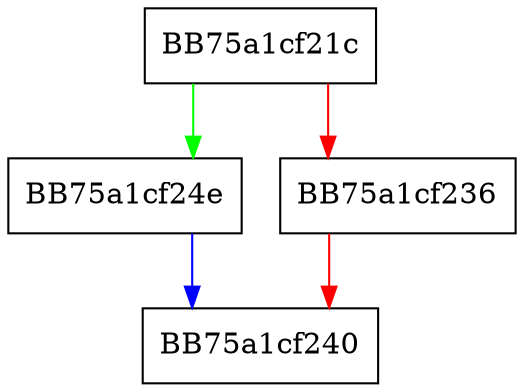 digraph push {
  node [shape="box"];
  graph [splines=ortho];
  BB75a1cf21c -> BB75a1cf24e [color="green"];
  BB75a1cf21c -> BB75a1cf236 [color="red"];
  BB75a1cf236 -> BB75a1cf240 [color="red"];
  BB75a1cf24e -> BB75a1cf240 [color="blue"];
}